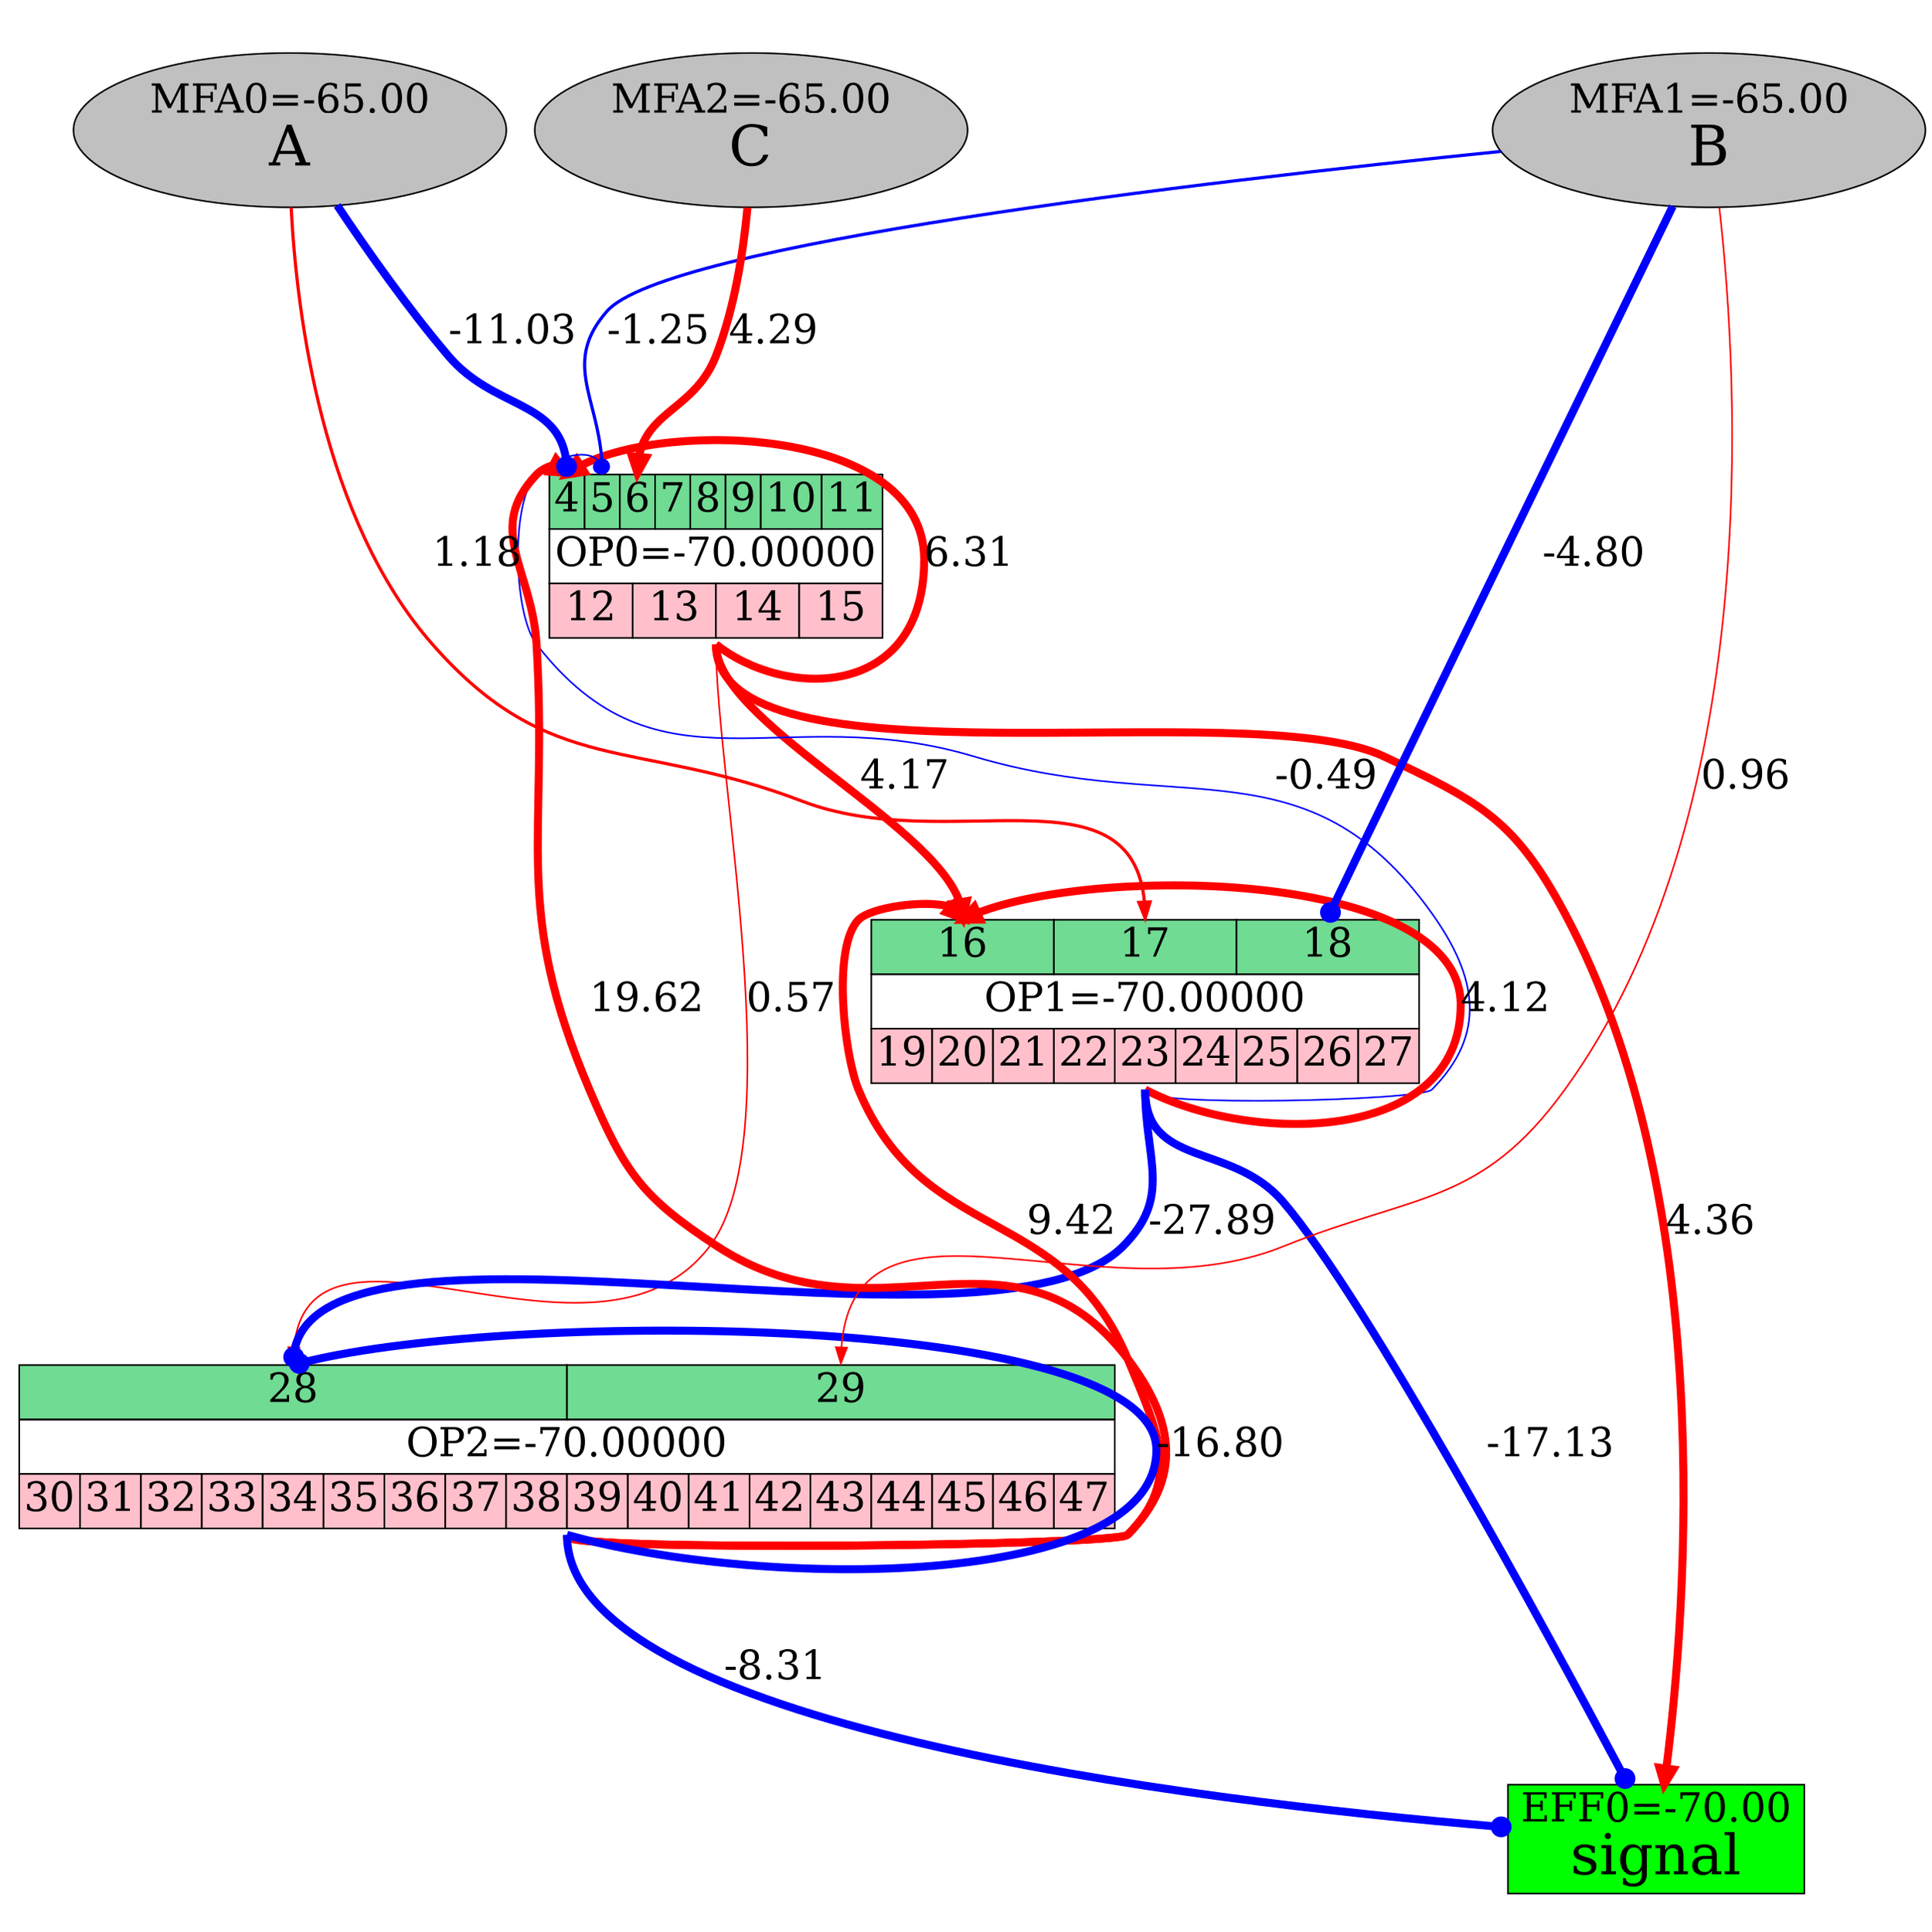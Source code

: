 digraph G {
ratio=1;{
	node [shape=plaintext]

RU0 [label=<
<TABLE BORDER="0" CELLBORDER="0" CELLSPACING="0" CELLPADDING="0">
 <TR><TD><TABLE BORDER="0" CELLBORDER="1" CELLSPACING="0" CELLPADDING="2"><TR>
	<TD PORT="gene4" BGCOLOR="#70DB93"><FONT POINT-SIZE="25">4</FONT></TD>
	<TD PORT="gene5" BGCOLOR="#70DB93"><FONT POINT-SIZE="25">5</FONT></TD>
	<TD PORT="gene6" BGCOLOR="#70DB93"><FONT POINT-SIZE="25">6</FONT></TD>
	<TD PORT="gene7" BGCOLOR="#70DB93"><FONT POINT-SIZE="25">7</FONT></TD>
	<TD PORT="gene8" BGCOLOR="#70DB93"><FONT POINT-SIZE="25">8</FONT></TD>
	<TD PORT="gene9" BGCOLOR="#70DB93"><FONT POINT-SIZE="25">9</FONT></TD>
	<TD PORT="gene10" BGCOLOR="#70DB93"><FONT POINT-SIZE="25">10</FONT></TD>
	<TD PORT="gene11" BGCOLOR="#70DB93"><FONT POINT-SIZE="25">11</FONT></TD>
 </TR></TABLE></TD></TR>

 <TR><TD><FONT POINT-SIZE="25">
		<TABLE BORDER="0" CELLBORDER="1" CELLSPACING="0" CELLPADDING="2"><TR><TD>
		OP0=-70.00000
		</TD></TR></TABLE>
 </FONT></TD></TR>

 <TR><TD><TABLE BORDER="0" CELLBORDER="1" CELLSPACING="0" CELLPADDING="2"><TR>
	<TD PORT="gene12" BGCOLOR="#FFC0CB"><FONT POINT-SIZE="25">12</FONT></TD>
	<TD PORT="gene13" BGCOLOR="#FFC0CB"><FONT POINT-SIZE="25">13</FONT></TD>
	<TD PORT="gene14" BGCOLOR="#FFC0CB"><FONT POINT-SIZE="25">14</FONT></TD>
	<TD PORT="gene15" BGCOLOR="#FFC0CB"><FONT POINT-SIZE="25">15</FONT></TD>
 </TR></TABLE>

</TD></TR></TABLE>>];

RU1 [label=<
<TABLE BORDER="0" CELLBORDER="0" CELLSPACING="0" CELLPADDING="0">
 <TR><TD><TABLE BORDER="0" CELLBORDER="1" CELLSPACING="0" CELLPADDING="2"><TR>
	<TD PORT="gene16" BGCOLOR="#70DB93"><FONT POINT-SIZE="25">16</FONT></TD>
	<TD PORT="gene17" BGCOLOR="#70DB93"><FONT POINT-SIZE="25">17</FONT></TD>
	<TD PORT="gene18" BGCOLOR="#70DB93"><FONT POINT-SIZE="25">18</FONT></TD>
 </TR></TABLE></TD></TR>

 <TR><TD><FONT POINT-SIZE="25">
		<TABLE BORDER="0" CELLBORDER="1" CELLSPACING="0" CELLPADDING="2"><TR><TD>
		OP1=-70.00000
		</TD></TR></TABLE>
 </FONT></TD></TR>

 <TR><TD><TABLE BORDER="0" CELLBORDER="1" CELLSPACING="0" CELLPADDING="2"><TR>
	<TD PORT="gene19" BGCOLOR="#FFC0CB"><FONT POINT-SIZE="25">19</FONT></TD>
	<TD PORT="gene20" BGCOLOR="#FFC0CB"><FONT POINT-SIZE="25">20</FONT></TD>
	<TD PORT="gene21" BGCOLOR="#FFC0CB"><FONT POINT-SIZE="25">21</FONT></TD>
	<TD PORT="gene22" BGCOLOR="#FFC0CB"><FONT POINT-SIZE="25">22</FONT></TD>
	<TD PORT="gene23" BGCOLOR="#FFC0CB"><FONT POINT-SIZE="25">23</FONT></TD>
	<TD PORT="gene24" BGCOLOR="#FFC0CB"><FONT POINT-SIZE="25">24</FONT></TD>
	<TD PORT="gene25" BGCOLOR="#FFC0CB"><FONT POINT-SIZE="25">25</FONT></TD>
	<TD PORT="gene26" BGCOLOR="#FFC0CB"><FONT POINT-SIZE="25">26</FONT></TD>
	<TD PORT="gene27" BGCOLOR="#FFC0CB"><FONT POINT-SIZE="25">27</FONT></TD>
 </TR></TABLE>

</TD></TR></TABLE>>];

RU2 [label=<
<TABLE BORDER="0" CELLBORDER="0" CELLSPACING="0" CELLPADDING="0">
 <TR><TD><TABLE BORDER="0" CELLBORDER="1" CELLSPACING="0" CELLPADDING="2"><TR>
	<TD PORT="gene28" BGCOLOR="#70DB93"><FONT POINT-SIZE="25">28</FONT></TD>
	<TD PORT="gene29" BGCOLOR="#70DB93"><FONT POINT-SIZE="25">29</FONT></TD>
 </TR></TABLE></TD></TR>

 <TR><TD><FONT POINT-SIZE="25">
		<TABLE BORDER="0" CELLBORDER="1" CELLSPACING="0" CELLPADDING="2"><TR><TD>
		OP2=-70.00000
		</TD></TR></TABLE>
 </FONT></TD></TR>

 <TR><TD><TABLE BORDER="0" CELLBORDER="1" CELLSPACING="0" CELLPADDING="2"><TR>
	<TD PORT="gene30" BGCOLOR="#FFC0CB"><FONT POINT-SIZE="25">30</FONT></TD>
	<TD PORT="gene31" BGCOLOR="#FFC0CB"><FONT POINT-SIZE="25">31</FONT></TD>
	<TD PORT="gene32" BGCOLOR="#FFC0CB"><FONT POINT-SIZE="25">32</FONT></TD>
	<TD PORT="gene33" BGCOLOR="#FFC0CB"><FONT POINT-SIZE="25">33</FONT></TD>
	<TD PORT="gene34" BGCOLOR="#FFC0CB"><FONT POINT-SIZE="25">34</FONT></TD>
	<TD PORT="gene35" BGCOLOR="#FFC0CB"><FONT POINT-SIZE="25">35</FONT></TD>
	<TD PORT="gene36" BGCOLOR="#FFC0CB"><FONT POINT-SIZE="25">36</FONT></TD>
	<TD PORT="gene37" BGCOLOR="#FFC0CB"><FONT POINT-SIZE="25">37</FONT></TD>
	<TD PORT="gene38" BGCOLOR="#FFC0CB"><FONT POINT-SIZE="25">38</FONT></TD>
	<TD PORT="gene39" BGCOLOR="#FFC0CB"><FONT POINT-SIZE="25">39</FONT></TD>
	<TD PORT="gene40" BGCOLOR="#FFC0CB"><FONT POINT-SIZE="25">40</FONT></TD>
	<TD PORT="gene41" BGCOLOR="#FFC0CB"><FONT POINT-SIZE="25">41</FONT></TD>
	<TD PORT="gene42" BGCOLOR="#FFC0CB"><FONT POINT-SIZE="25">42</FONT></TD>
	<TD PORT="gene43" BGCOLOR="#FFC0CB"><FONT POINT-SIZE="25">43</FONT></TD>
	<TD PORT="gene44" BGCOLOR="#FFC0CB"><FONT POINT-SIZE="25">44</FONT></TD>
	<TD PORT="gene45" BGCOLOR="#FFC0CB"><FONT POINT-SIZE="25">45</FONT></TD>
	<TD PORT="gene46" BGCOLOR="#FFC0CB"><FONT POINT-SIZE="25">46</FONT></TD>
	<TD PORT="gene47" BGCOLOR="#FFC0CB"><FONT POINT-SIZE="25">47</FONT></TD>
 </TR></TABLE>

</TD></TR></TABLE>>];

  node [shape=ellipse, style=filled, fillcolor="#C0C0C0"]

MFA0 [label=<<FONT POINT-SIZE="25">MFA0=-65.00</FONT><BR/><FONT POINT-SIZE="35">A</FONT>>];
  node [shape=ellipse, style=filled, fillcolor="#C0C0C0"]

MFA1 [label=<<FONT POINT-SIZE="25">MFA1=-65.00</FONT><BR/><FONT POINT-SIZE="35">B</FONT>>];
  node [shape=ellipse, style=filled, fillcolor="#C0C0C0"]

MFA2 [label=<<FONT POINT-SIZE="25">MFA2=-65.00</FONT><BR/><FONT POINT-SIZE="35">C</FONT>>];

  node [shape=box, style=filled, fillcolor="#00FF00"]

EFF0 [label=<<FONT POINT-SIZE="25">EFF0=-70.00</FONT><BR/><FONT POINT-SIZE="35">signal</FONT>>];

RU0:s -> RU0:gene4:n [arrowhead=normal, weight=12.61989, style="setlinewidth(5),solid", color="#FF0000", labeldistance="1", fontsize=25, label="6.31"];
RU2:s -> RU0:gene4:n [arrowhead=normal, weight=39.24003, style="setlinewidth(5),solid", color="#FF0000", labeldistance="1", fontsize=25, label="19.62"];
RU1:s -> RU0:gene5:n [arrowhead=dot, weight=-0.98260, style="setlinewidth(1),solid", color="#0000FF", labeldistance="1", fontsize=25, label="-0.49"];
RU0:s -> RU1:gene16:n [arrowhead=normal, weight=8.34017, style="setlinewidth(5),solid", color="#FF0000", labeldistance="1", fontsize=25, label="4.17"];
RU1:s -> RU1:gene16:n [arrowhead=normal, weight=8.23862, style="setlinewidth(5),solid", color="#FF0000", labeldistance="1", fontsize=25, label="4.12"];
RU2:s -> RU1:gene16:n [arrowhead=normal, weight=18.84774, style="setlinewidth(5),solid", color="#FF0000", labeldistance="1", fontsize=25, label="9.42"];
RU0:s -> RU2:gene28:n [arrowhead=normal, weight=1.13737, style="setlinewidth(1),solid", color="#FF0000", labeldistance="1", fontsize=25, label="0.57"];
RU1:s -> RU2:gene28:n [arrowhead=dot, weight=-55.78759, style="setlinewidth(5),solid", color="#0000FF", labeldistance="1", fontsize=25, label="-27.89"];
RU2:s -> RU2:gene28:n [arrowhead=dot, weight=-33.60669, style="setlinewidth(5),solid", color="#0000FF", labeldistance="1", fontsize=25, label="-16.80"];

MFA0 -> RU0:gene4:n [arrowhead=dot, weight=-22.05037, style="setlinewidth(5),solid", color="#0000FF", labeldistance="1", fontsize=25, label="-11.03"];
MFA1 -> RU0:gene5:n [arrowhead=dot, weight=-2.50763, style="setlinewidth(2),solid", color="#0000FF", labeldistance="1", fontsize=25, label="-1.25"];
MFA2 -> RU0:gene6:n [arrowhead=normal, weight=8.58315, style="setlinewidth(5),solid", color="#FF0000", labeldistance="1", fontsize=25, label="4.29"];
MFA0 -> RU1:gene17:n [arrowhead=normal, weight=2.35708, style="setlinewidth(2),solid", color="#FF0000", labeldistance="1", fontsize=25, label="1.18"];
MFA1 -> RU1:gene18:n [arrowhead=dot, weight=-9.60381, style="setlinewidth(5),solid", color="#0000FF", labeldistance="1", fontsize=25, label="-4.80"];
MFA1 -> RU2:gene29:n [arrowhead=normal, weight=1.91910, style="setlinewidth(1),solid", color="#FF0000", labeldistance="1", fontsize=25, label="0.96"];
RU0:s -> EFF0 [arrowhead=normal, weight=8.71906, style="setlinewidth(5),solid", color="#FF0000", labeldistance="1", fontsize=25, label="4.36"];
RU1:s -> EFF0 [arrowhead=dot, weight=-34.26924, style="setlinewidth(5),solid", color="#0000FF", labeldistance="1", fontsize=25, label="-17.13"];
RU2:s -> EFF0 [arrowhead=dot, weight=-16.61407, style="setlinewidth(5),solid", color="#0000FF", labeldistance="1", fontsize=25, label="-8.31"];
}
}
